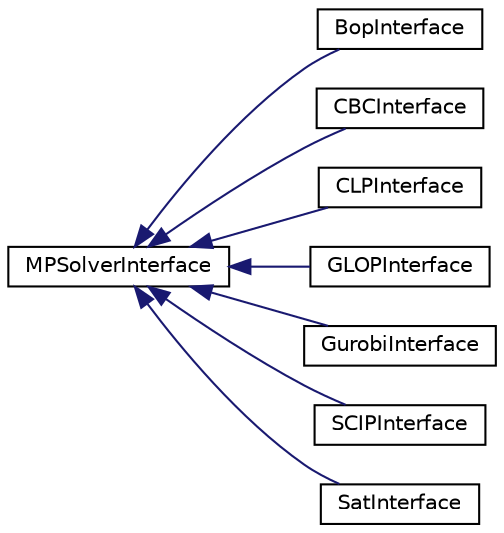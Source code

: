 digraph "Graphical Class Hierarchy"
{
 // LATEX_PDF_SIZE
  edge [fontname="Helvetica",fontsize="10",labelfontname="Helvetica",labelfontsize="10"];
  node [fontname="Helvetica",fontsize="10",shape=record];
  rankdir="LR";
  Node0 [label="MPSolverInterface",height=0.2,width=0.4,color="black", fillcolor="white", style="filled",URL="$classoperations__research_1_1_m_p_solver_interface.html",tooltip=" "];
  Node0 -> Node1 [dir="back",color="midnightblue",fontsize="10",style="solid",fontname="Helvetica"];
  Node1 [label="BopInterface",height=0.2,width=0.4,color="black", fillcolor="white", style="filled",URL="$classoperations__research_1_1_bop_interface.html",tooltip=" "];
  Node0 -> Node2 [dir="back",color="midnightblue",fontsize="10",style="solid",fontname="Helvetica"];
  Node2 [label="CBCInterface",height=0.2,width=0.4,color="black", fillcolor="white", style="filled",URL="$classoperations__research_1_1_c_b_c_interface.html",tooltip=" "];
  Node0 -> Node3 [dir="back",color="midnightblue",fontsize="10",style="solid",fontname="Helvetica"];
  Node3 [label="CLPInterface",height=0.2,width=0.4,color="black", fillcolor="white", style="filled",URL="$classoperations__research_1_1_c_l_p_interface.html",tooltip=" "];
  Node0 -> Node4 [dir="back",color="midnightblue",fontsize="10",style="solid",fontname="Helvetica"];
  Node4 [label="GLOPInterface",height=0.2,width=0.4,color="black", fillcolor="white", style="filled",URL="$classoperations__research_1_1_g_l_o_p_interface.html",tooltip=" "];
  Node0 -> Node5 [dir="back",color="midnightblue",fontsize="10",style="solid",fontname="Helvetica"];
  Node5 [label="GurobiInterface",height=0.2,width=0.4,color="black", fillcolor="white", style="filled",URL="$classoperations__research_1_1_gurobi_interface.html",tooltip=" "];
  Node0 -> Node6 [dir="back",color="midnightblue",fontsize="10",style="solid",fontname="Helvetica"];
  Node6 [label="SCIPInterface",height=0.2,width=0.4,color="black", fillcolor="white", style="filled",URL="$classoperations__research_1_1_s_c_i_p_interface.html",tooltip=" "];
  Node0 -> Node7 [dir="back",color="midnightblue",fontsize="10",style="solid",fontname="Helvetica"];
  Node7 [label="SatInterface",height=0.2,width=0.4,color="black", fillcolor="white", style="filled",URL="$classoperations__research_1_1_sat_interface.html",tooltip=" "];
}
